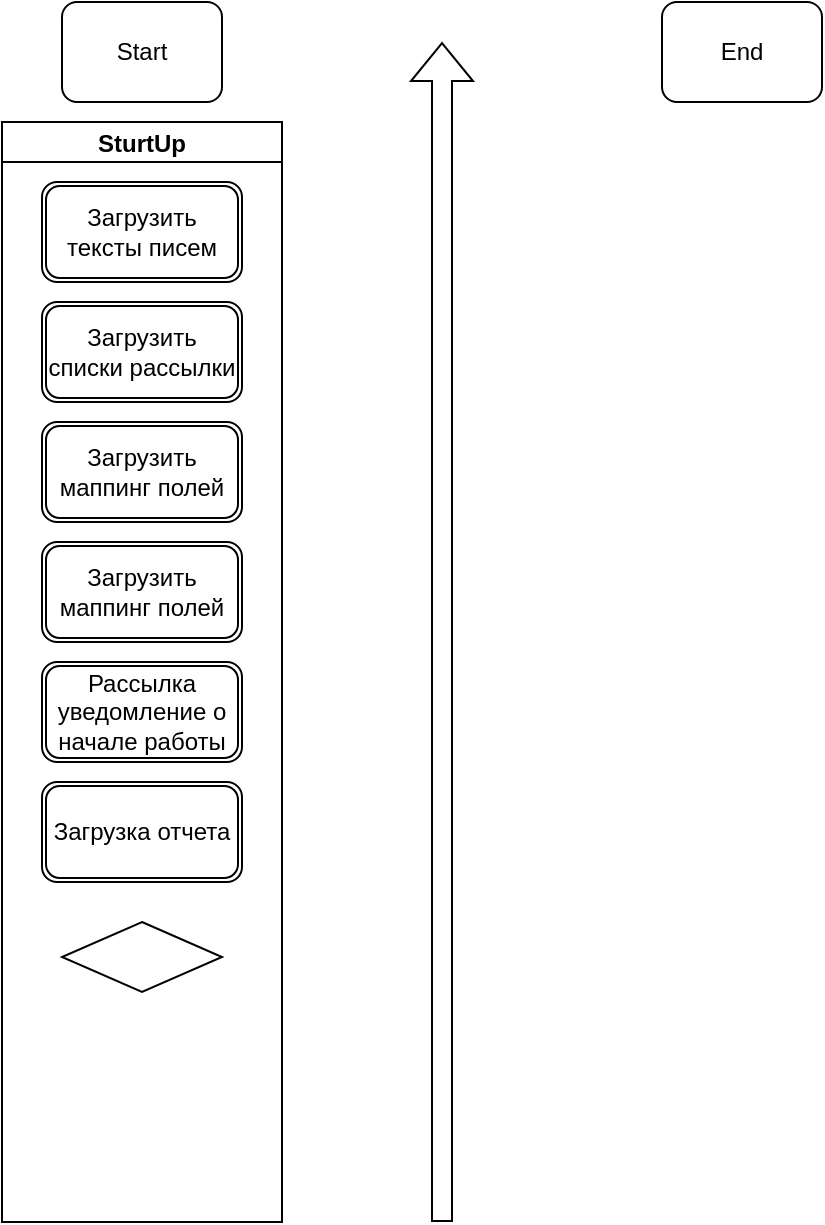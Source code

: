 <mxfile version="21.1.9" type="github">
  <diagram id="C5RBs43oDa-KdzZeNtuy" name="Page-1">
    <mxGraphModel dx="494" dy="754" grid="1" gridSize="10" guides="1" tooltips="1" connect="1" arrows="1" fold="1" page="1" pageScale="1" pageWidth="827" pageHeight="1169" math="0" shadow="0">
      <root>
        <mxCell id="WIyWlLk6GJQsqaUBKTNV-0" />
        <mxCell id="WIyWlLk6GJQsqaUBKTNV-1" parent="WIyWlLk6GJQsqaUBKTNV-0" />
        <mxCell id="WIyWlLk6GJQsqaUBKTNV-3" value="Start" style="rounded=1;whiteSpace=wrap;html=1;fontSize=12;glass=0;strokeWidth=1;shadow=0;" parent="WIyWlLk6GJQsqaUBKTNV-1" vertex="1">
          <mxGeometry x="170" y="70" width="80" height="50" as="geometry" />
        </mxCell>
        <mxCell id="a5ogxu9tReecGd_fqsYU-0" value="End" style="rounded=1;whiteSpace=wrap;html=1;fontSize=12;glass=0;strokeWidth=1;shadow=0;" vertex="1" parent="WIyWlLk6GJQsqaUBKTNV-1">
          <mxGeometry x="470" y="70" width="80" height="50" as="geometry" />
        </mxCell>
        <mxCell id="a5ogxu9tReecGd_fqsYU-13" value="SturtUp" style="swimlane;startSize=20;horizontal=1;containerType=tree;" vertex="1" parent="WIyWlLk6GJQsqaUBKTNV-1">
          <mxGeometry x="140" y="130" width="140" height="550" as="geometry" />
        </mxCell>
        <mxCell id="a5ogxu9tReecGd_fqsYU-8" value="Загрузить списки рассылки" style="shape=ext;double=1;rounded=1;whiteSpace=wrap;html=1;" vertex="1" parent="a5ogxu9tReecGd_fqsYU-13">
          <mxGeometry x="20" y="90" width="100" height="50" as="geometry" />
        </mxCell>
        <mxCell id="a5ogxu9tReecGd_fqsYU-17" value="Загрузить маппинг полей" style="shape=ext;double=1;rounded=1;whiteSpace=wrap;html=1;" vertex="1" parent="a5ogxu9tReecGd_fqsYU-13">
          <mxGeometry x="20" y="150" width="100" height="50" as="geometry" />
        </mxCell>
        <mxCell id="a5ogxu9tReecGd_fqsYU-18" value="Загрузить маппинг полей" style="shape=ext;double=1;rounded=1;whiteSpace=wrap;html=1;" vertex="1" parent="a5ogxu9tReecGd_fqsYU-13">
          <mxGeometry x="20" y="210" width="100" height="50" as="geometry" />
        </mxCell>
        <mxCell id="a5ogxu9tReecGd_fqsYU-5" value="Загрузить тексты писем" style="shape=ext;double=1;rounded=1;whiteSpace=wrap;html=1;" vertex="1" parent="a5ogxu9tReecGd_fqsYU-13">
          <mxGeometry x="20" y="30" width="100" height="50" as="geometry" />
        </mxCell>
        <mxCell id="a5ogxu9tReecGd_fqsYU-19" value="Рассылка уведомление о начале работы" style="shape=ext;double=1;rounded=1;whiteSpace=wrap;html=1;" vertex="1" parent="a5ogxu9tReecGd_fqsYU-13">
          <mxGeometry x="20" y="270" width="100" height="50" as="geometry" />
        </mxCell>
        <mxCell id="a5ogxu9tReecGd_fqsYU-20" value="Загрузка отчета" style="shape=ext;double=1;rounded=1;whiteSpace=wrap;html=1;" vertex="1" parent="a5ogxu9tReecGd_fqsYU-13">
          <mxGeometry x="20" y="330" width="100" height="50" as="geometry" />
        </mxCell>
        <mxCell id="a5ogxu9tReecGd_fqsYU-24" value="" style="rhombus;whiteSpace=wrap;html=1;" vertex="1" parent="a5ogxu9tReecGd_fqsYU-13">
          <mxGeometry x="30" y="400" width="80" height="35" as="geometry" />
        </mxCell>
        <mxCell id="a5ogxu9tReecGd_fqsYU-21" value="" style="shape=flexArrow;endArrow=classic;html=1;rounded=0;" edge="1" parent="WIyWlLk6GJQsqaUBKTNV-1">
          <mxGeometry width="50" height="50" relative="1" as="geometry">
            <mxPoint x="360" y="680" as="sourcePoint" />
            <mxPoint x="360" y="90" as="targetPoint" />
          </mxGeometry>
        </mxCell>
      </root>
    </mxGraphModel>
  </diagram>
</mxfile>

